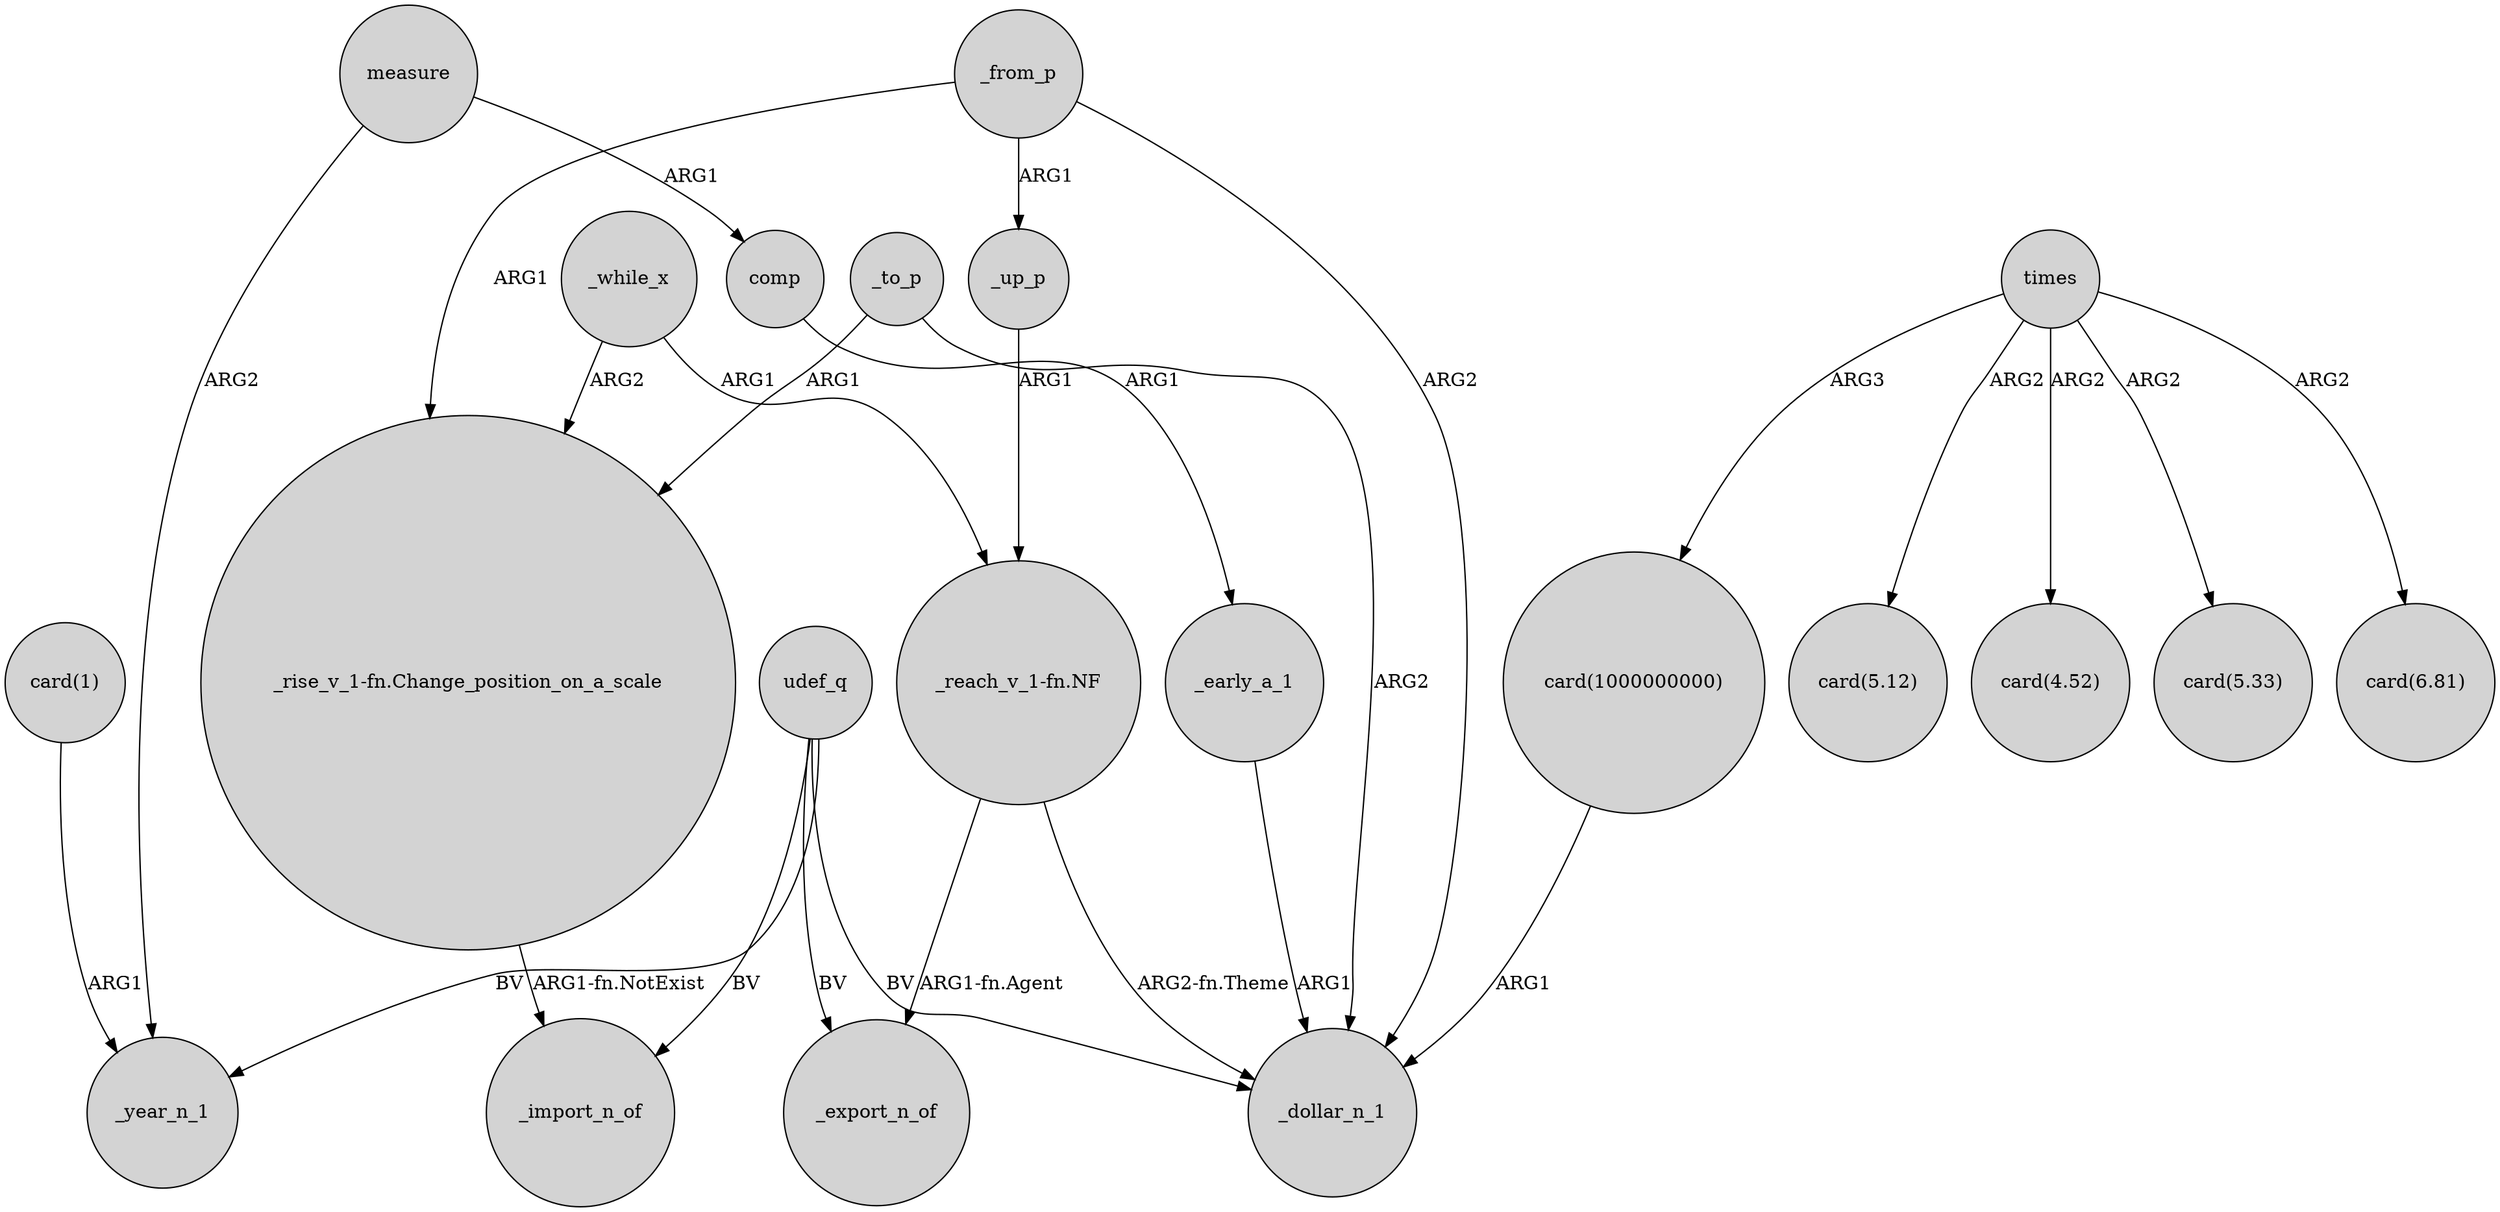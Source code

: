 digraph {
	node [shape=circle style=filled]
	"_reach_v_1-fn.NF" -> _dollar_n_1 [label="ARG2-fn.Theme"]
	_early_a_1 -> _dollar_n_1 [label=ARG1]
	_to_p -> _dollar_n_1 [label=ARG2]
	"_rise_v_1-fn.Change_position_on_a_scale" -> _import_n_of [label="ARG1-fn.NotExist"]
	measure -> _year_n_1 [label=ARG2]
	times -> "card(5.12)" [label=ARG2]
	_from_p -> _up_p [label=ARG1]
	measure -> comp [label=ARG1]
	times -> "card(4.52)" [label=ARG2]
	times -> "card(1000000000)" [label=ARG3]
	_while_x -> "_reach_v_1-fn.NF" [label=ARG1]
	_up_p -> "_reach_v_1-fn.NF" [label=ARG1]
	_while_x -> "_rise_v_1-fn.Change_position_on_a_scale" [label=ARG2]
	udef_q -> _export_n_of [label=BV]
	udef_q -> _import_n_of [label=BV]
	"card(1)" -> _year_n_1 [label=ARG1]
	times -> "card(5.33)" [label=ARG2]
	udef_q -> _year_n_1 [label=BV]
	times -> "card(6.81)" [label=ARG2]
	"card(1000000000)" -> _dollar_n_1 [label=ARG1]
	_from_p -> _dollar_n_1 [label=ARG2]
	_to_p -> "_rise_v_1-fn.Change_position_on_a_scale" [label=ARG1]
	comp -> _early_a_1 [label=ARG1]
	udef_q -> _dollar_n_1 [label=BV]
	_from_p -> "_rise_v_1-fn.Change_position_on_a_scale" [label=ARG1]
	"_reach_v_1-fn.NF" -> _export_n_of [label="ARG1-fn.Agent"]
}

